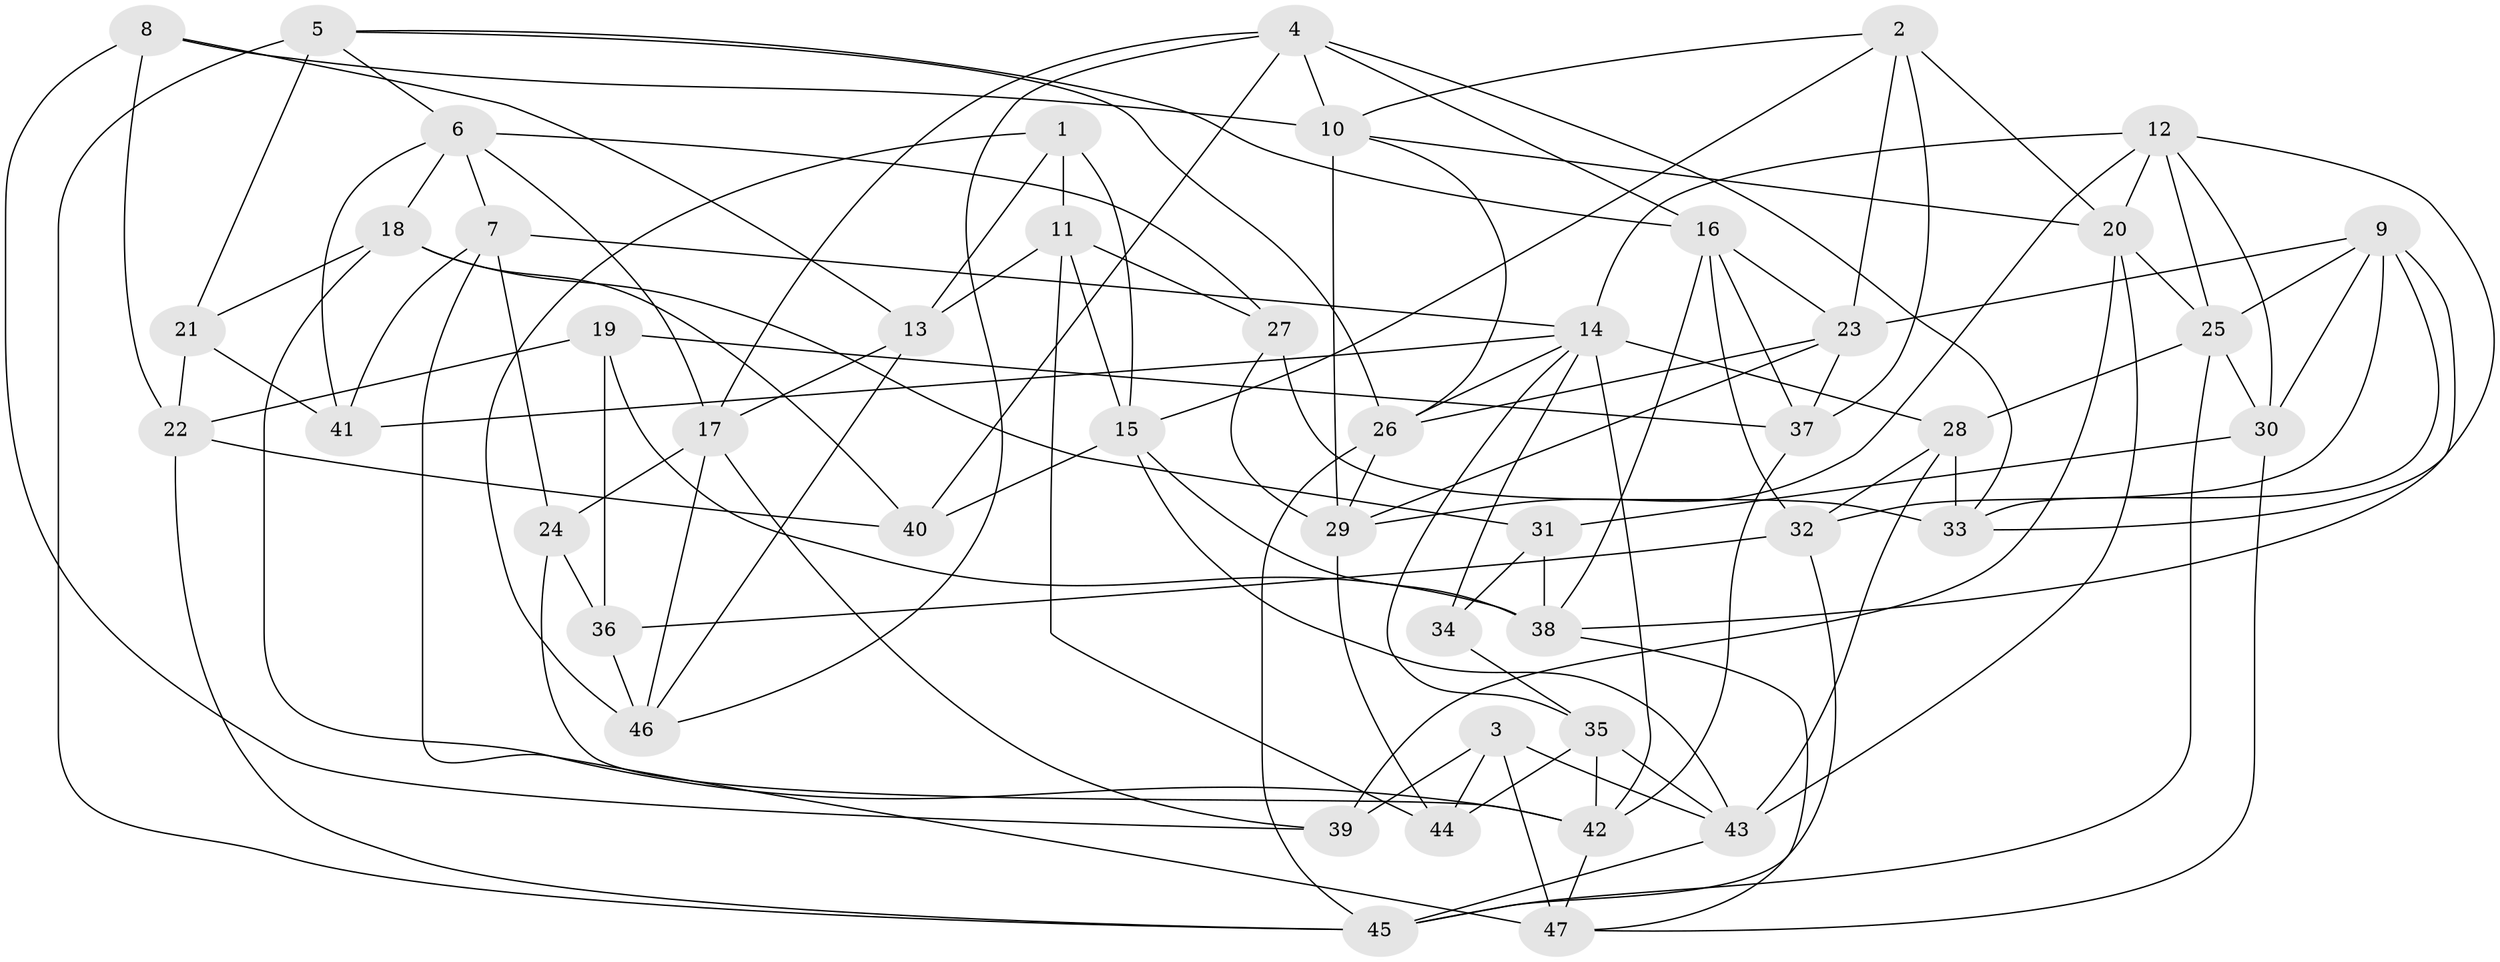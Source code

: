 // original degree distribution, {4: 1.0}
// Generated by graph-tools (version 1.1) at 2025/03/03/09/25 03:03:06]
// undirected, 47 vertices, 120 edges
graph export_dot {
graph [start="1"]
  node [color=gray90,style=filled];
  1;
  2;
  3;
  4;
  5;
  6;
  7;
  8;
  9;
  10;
  11;
  12;
  13;
  14;
  15;
  16;
  17;
  18;
  19;
  20;
  21;
  22;
  23;
  24;
  25;
  26;
  27;
  28;
  29;
  30;
  31;
  32;
  33;
  34;
  35;
  36;
  37;
  38;
  39;
  40;
  41;
  42;
  43;
  44;
  45;
  46;
  47;
  1 -- 11 [weight=1.0];
  1 -- 13 [weight=1.0];
  1 -- 15 [weight=1.0];
  1 -- 46 [weight=1.0];
  2 -- 10 [weight=1.0];
  2 -- 15 [weight=1.0];
  2 -- 20 [weight=1.0];
  2 -- 23 [weight=1.0];
  2 -- 37 [weight=2.0];
  3 -- 39 [weight=1.0];
  3 -- 43 [weight=2.0];
  3 -- 44 [weight=1.0];
  3 -- 47 [weight=2.0];
  4 -- 10 [weight=1.0];
  4 -- 16 [weight=1.0];
  4 -- 17 [weight=1.0];
  4 -- 33 [weight=1.0];
  4 -- 40 [weight=1.0];
  4 -- 46 [weight=1.0];
  5 -- 6 [weight=1.0];
  5 -- 16 [weight=1.0];
  5 -- 21 [weight=2.0];
  5 -- 26 [weight=1.0];
  5 -- 45 [weight=1.0];
  6 -- 7 [weight=1.0];
  6 -- 17 [weight=1.0];
  6 -- 18 [weight=1.0];
  6 -- 27 [weight=1.0];
  6 -- 41 [weight=1.0];
  7 -- 14 [weight=1.0];
  7 -- 24 [weight=1.0];
  7 -- 41 [weight=2.0];
  7 -- 47 [weight=1.0];
  8 -- 10 [weight=1.0];
  8 -- 13 [weight=2.0];
  8 -- 22 [weight=2.0];
  8 -- 39 [weight=1.0];
  9 -- 23 [weight=1.0];
  9 -- 25 [weight=1.0];
  9 -- 30 [weight=1.0];
  9 -- 32 [weight=1.0];
  9 -- 33 [weight=1.0];
  9 -- 38 [weight=1.0];
  10 -- 20 [weight=1.0];
  10 -- 26 [weight=1.0];
  10 -- 29 [weight=1.0];
  11 -- 13 [weight=1.0];
  11 -- 15 [weight=1.0];
  11 -- 27 [weight=2.0];
  11 -- 44 [weight=1.0];
  12 -- 14 [weight=1.0];
  12 -- 20 [weight=1.0];
  12 -- 25 [weight=1.0];
  12 -- 29 [weight=1.0];
  12 -- 30 [weight=1.0];
  12 -- 33 [weight=1.0];
  13 -- 17 [weight=1.0];
  13 -- 46 [weight=1.0];
  14 -- 26 [weight=1.0];
  14 -- 28 [weight=1.0];
  14 -- 34 [weight=1.0];
  14 -- 35 [weight=1.0];
  14 -- 41 [weight=1.0];
  14 -- 42 [weight=1.0];
  15 -- 38 [weight=1.0];
  15 -- 40 [weight=1.0];
  15 -- 43 [weight=1.0];
  16 -- 23 [weight=1.0];
  16 -- 32 [weight=1.0];
  16 -- 37 [weight=1.0];
  16 -- 38 [weight=1.0];
  17 -- 24 [weight=1.0];
  17 -- 39 [weight=1.0];
  17 -- 46 [weight=1.0];
  18 -- 21 [weight=1.0];
  18 -- 31 [weight=2.0];
  18 -- 40 [weight=1.0];
  18 -- 42 [weight=1.0];
  19 -- 22 [weight=1.0];
  19 -- 36 [weight=1.0];
  19 -- 37 [weight=1.0];
  19 -- 38 [weight=1.0];
  20 -- 25 [weight=1.0];
  20 -- 39 [weight=1.0];
  20 -- 43 [weight=1.0];
  21 -- 22 [weight=1.0];
  21 -- 41 [weight=2.0];
  22 -- 40 [weight=1.0];
  22 -- 45 [weight=1.0];
  23 -- 26 [weight=1.0];
  23 -- 29 [weight=1.0];
  23 -- 37 [weight=1.0];
  24 -- 36 [weight=1.0];
  24 -- 42 [weight=1.0];
  25 -- 28 [weight=1.0];
  25 -- 30 [weight=1.0];
  25 -- 45 [weight=1.0];
  26 -- 29 [weight=1.0];
  26 -- 45 [weight=1.0];
  27 -- 29 [weight=1.0];
  27 -- 33 [weight=2.0];
  28 -- 32 [weight=1.0];
  28 -- 33 [weight=1.0];
  28 -- 43 [weight=2.0];
  29 -- 44 [weight=1.0];
  30 -- 31 [weight=2.0];
  30 -- 47 [weight=1.0];
  31 -- 34 [weight=3.0];
  31 -- 38 [weight=1.0];
  32 -- 36 [weight=2.0];
  32 -- 45 [weight=1.0];
  34 -- 35 [weight=2.0];
  35 -- 42 [weight=1.0];
  35 -- 43 [weight=1.0];
  35 -- 44 [weight=1.0];
  36 -- 46 [weight=2.0];
  37 -- 42 [weight=1.0];
  38 -- 47 [weight=1.0];
  42 -- 47 [weight=1.0];
  43 -- 45 [weight=1.0];
}
